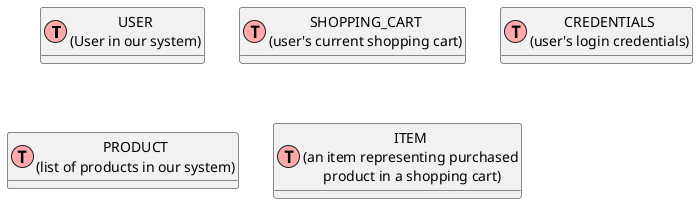 @startuml
' uncomment the line below if you're using computer with a retina display
' skinparam dpi 300
!define Table(name,desc) class name as "desc" << (T,#FFAAAA) >>
' we use bold for primary key
' green color for unique
' and underscore for not_null
!define primary_key(x) <b>x</b>
!define unique(x) <color:green>x</color>
!define not_null(x) <u>x</u>
' other tags available:
' <i></i>
' <back:COLOR></color>, where color is a color name or html color code
' (#FFAACC)
' see: http://plantuml.com/classes.html#More
hide methods
hide stereotypes

' entities

Table(user, "USER\n(User in our system)") {
}

Table(sc, "SHOPPING_CART\n(user's current shopping cart)") {
}

Table(cred, "CREDENTIALS\n(user's login credentials)") {
}

Table(product, "PRODUCT\n(list of products in our system)") {
}

Table(item, "ITEM\n(an item representing purchased\n product in a shopping cart)") {
}

' relationships
' user "1" --> "*" user_group : "A user may be \nin many groups"
' group "1" --> "0..N" user_group : "A group may \ncontain many users"



@enduml